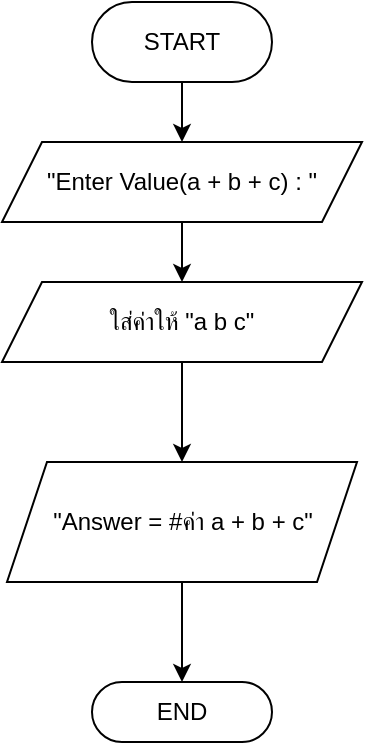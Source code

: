 <mxfile version="24.8.9">
  <diagram name="Page-1" id="jkjzajHR-cvOdpzH7A6W">
    <mxGraphModel dx="1114" dy="1672" grid="1" gridSize="10" guides="1" tooltips="1" connect="1" arrows="1" fold="1" page="1" pageScale="1" pageWidth="850" pageHeight="1100" math="0" shadow="0">
      <root>
        <mxCell id="0" />
        <mxCell id="1" parent="0" />
        <mxCell id="mbsrZZhOiE-1iRgTwoNs-3" value="" style="edgeStyle=orthogonalEdgeStyle;rounded=0;orthogonalLoop=1;jettySize=auto;html=1;" edge="1" parent="1" source="mbsrZZhOiE-1iRgTwoNs-1" target="mbsrZZhOiE-1iRgTwoNs-2">
          <mxGeometry relative="1" as="geometry" />
        </mxCell>
        <mxCell id="mbsrZZhOiE-1iRgTwoNs-1" value="START" style="rounded=1;whiteSpace=wrap;html=1;arcSize=50;" vertex="1" parent="1">
          <mxGeometry x="395" y="-1080" width="90" height="40" as="geometry" />
        </mxCell>
        <mxCell id="mbsrZZhOiE-1iRgTwoNs-5" value="" style="edgeStyle=orthogonalEdgeStyle;rounded=0;orthogonalLoop=1;jettySize=auto;html=1;" edge="1" parent="1" source="mbsrZZhOiE-1iRgTwoNs-2" target="mbsrZZhOiE-1iRgTwoNs-4">
          <mxGeometry relative="1" as="geometry" />
        </mxCell>
        <mxCell id="mbsrZZhOiE-1iRgTwoNs-2" value="&quot;Enter Value(a + b + c) : &quot;" style="shape=parallelogram;perimeter=parallelogramPerimeter;whiteSpace=wrap;html=1;fixedSize=1;rounded=1;arcSize=0;" vertex="1" parent="1">
          <mxGeometry x="350" y="-1010" width="180" height="40" as="geometry" />
        </mxCell>
        <mxCell id="mbsrZZhOiE-1iRgTwoNs-7" value="" style="edgeStyle=orthogonalEdgeStyle;rounded=0;orthogonalLoop=1;jettySize=auto;html=1;" edge="1" parent="1" source="mbsrZZhOiE-1iRgTwoNs-4" target="mbsrZZhOiE-1iRgTwoNs-6">
          <mxGeometry relative="1" as="geometry" />
        </mxCell>
        <mxCell id="mbsrZZhOiE-1iRgTwoNs-4" value="ใส่ค่าให้ &quot;a b c&quot;" style="shape=parallelogram;perimeter=parallelogramPerimeter;whiteSpace=wrap;html=1;fixedSize=1;rounded=1;arcSize=0;" vertex="1" parent="1">
          <mxGeometry x="350" y="-940" width="180" height="40" as="geometry" />
        </mxCell>
        <mxCell id="mbsrZZhOiE-1iRgTwoNs-9" value="" style="edgeStyle=orthogonalEdgeStyle;rounded=0;orthogonalLoop=1;jettySize=auto;html=1;" edge="1" parent="1" source="mbsrZZhOiE-1iRgTwoNs-6" target="mbsrZZhOiE-1iRgTwoNs-8">
          <mxGeometry relative="1" as="geometry" />
        </mxCell>
        <mxCell id="mbsrZZhOiE-1iRgTwoNs-6" value="&quot;Answer = #ค่า a + b + c&quot;" style="shape=parallelogram;perimeter=parallelogramPerimeter;whiteSpace=wrap;html=1;fixedSize=1;rounded=1;arcSize=0;" vertex="1" parent="1">
          <mxGeometry x="352.5" y="-850" width="175" height="60" as="geometry" />
        </mxCell>
        <mxCell id="mbsrZZhOiE-1iRgTwoNs-8" value="END" style="whiteSpace=wrap;html=1;rounded=1;arcSize=50;" vertex="1" parent="1">
          <mxGeometry x="395" y="-740" width="90" height="30" as="geometry" />
        </mxCell>
      </root>
    </mxGraphModel>
  </diagram>
</mxfile>
